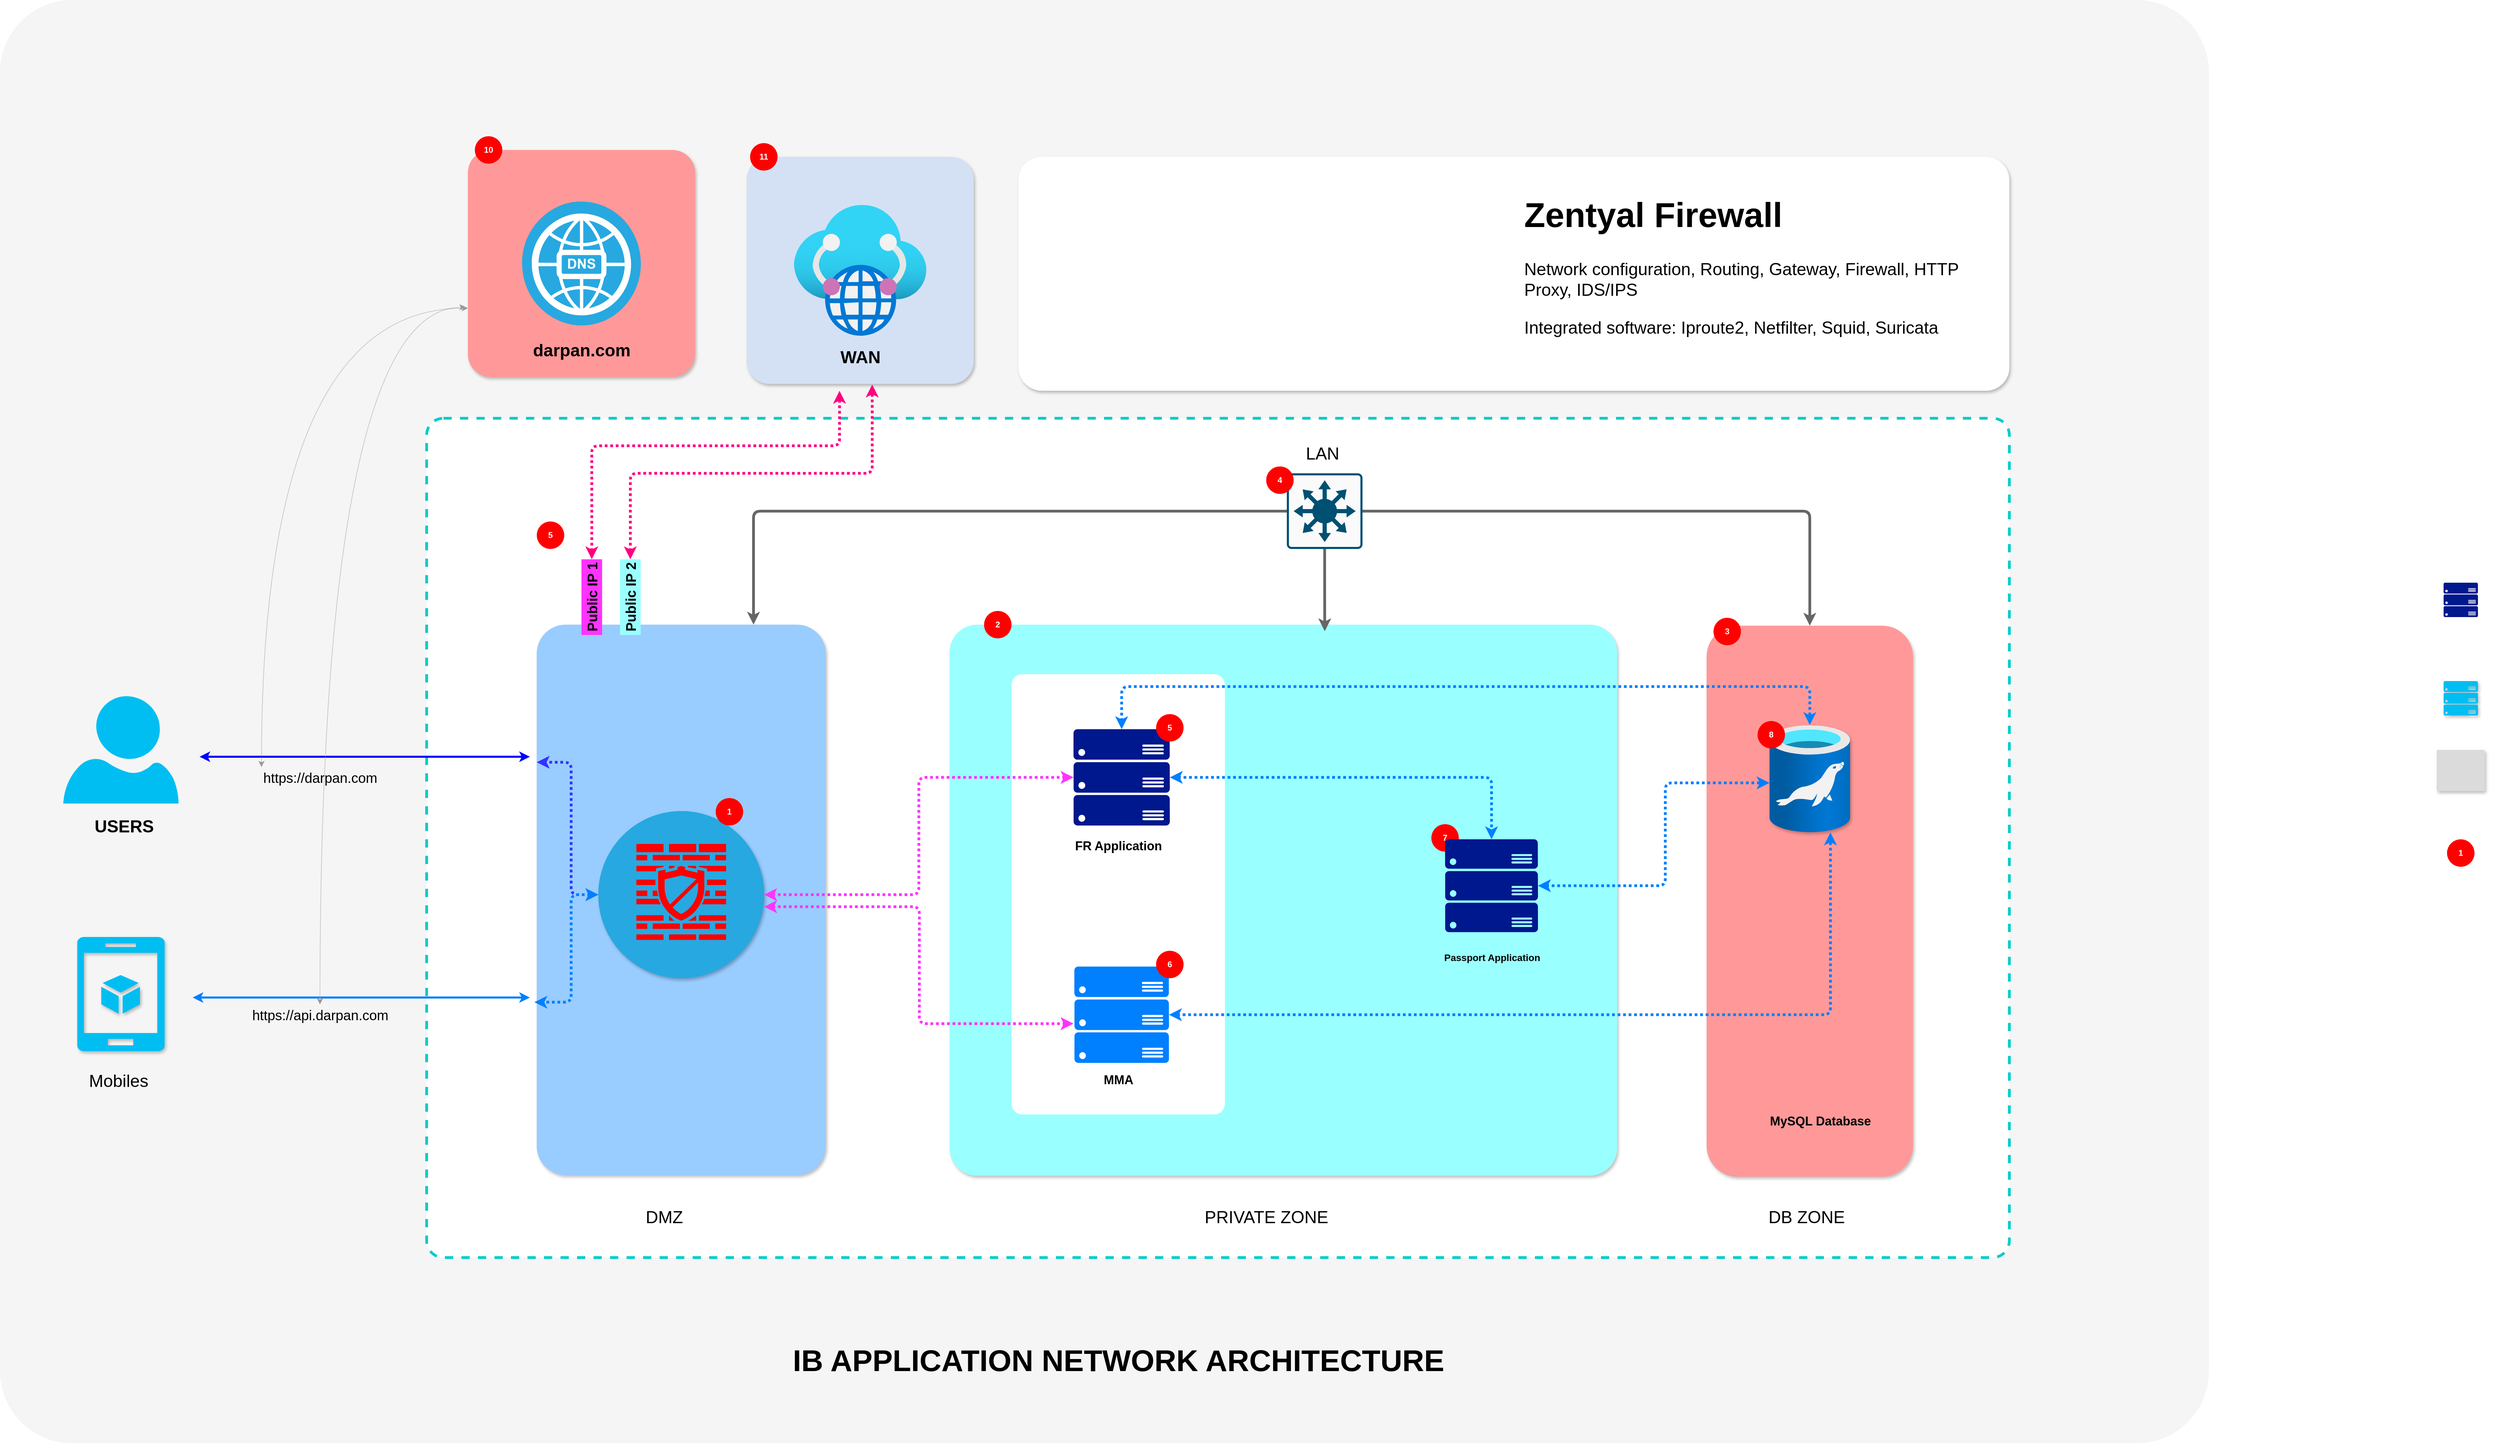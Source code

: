 <mxfile version="13.7.7" type="github">
  <diagram id="lXPboITa1y0xZl0imtIT" name="Page-1">
    <mxGraphModel dx="5540" dy="3856" grid="1" gridSize="10" guides="1" tooltips="1" connect="1" arrows="1" fold="1" page="1" pageScale="1" pageWidth="827" pageHeight="1169" math="0" shadow="0">
      <root>
        <mxCell id="0" />
        <mxCell id="1" parent="0" />
        <mxCell id="PC23kkCjxWs9p2A2zOyh-15" value="" style="shape=image;html=1;verticalAlign=top;verticalLabelPosition=bottom;labelBackgroundColor=#ffffff;imageAspect=0;aspect=fixed;image=https://cdn4.iconfinder.com/data/icons/logos-3/504/php-128.png;strokeColor=#A8A8A8;" vertex="1" parent="1">
          <mxGeometry x="3846" y="222" width="100" height="100" as="geometry" />
        </mxCell>
        <mxCell id="PC23kkCjxWs9p2A2zOyh-18" value="" style="shape=image;html=1;verticalAlign=top;verticalLabelPosition=bottom;labelBackgroundColor=#ffffff;imageAspect=0;aspect=fixed;image=https://cdn4.iconfinder.com/data/icons/logos-3/504/Java-128.png;strokeColor=#A8A8A8;" vertex="1" parent="1">
          <mxGeometry x="3846" y="-128" width="100" height="100" as="geometry" />
        </mxCell>
        <mxCell id="PC23kkCjxWs9p2A2zOyh-19" value="" style="shape=image;html=1;verticalAlign=top;verticalLabelPosition=bottom;labelBackgroundColor=#ffffff;imageAspect=0;aspect=fixed;image=https://cdn4.iconfinder.com/data/icons/logos-3/426/mysql-128.png;strokeColor=#A8A8A8;" vertex="1" parent="1">
          <mxGeometry x="3851" y="32" width="90" height="90" as="geometry" />
        </mxCell>
        <mxCell id="PC23kkCjxWs9p2A2zOyh-22" value="" style="shape=image;html=1;verticalAlign=top;verticalLabelPosition=bottom;labelBackgroundColor=#ffffff;imageAspect=0;aspect=fixed;image=https://cdn4.iconfinder.com/data/icons/logos-3/504/php-128.png;strokeColor=#A8A8A8;" vertex="1" parent="1">
          <mxGeometry x="3841" y="-258" width="100" height="100" as="geometry" />
        </mxCell>
        <mxCell id="PC23kkCjxWs9p2A2zOyh-39" value="" style="verticalLabelPosition=bottom;html=1;verticalAlign=top;align=center;strokeColor=none;fillColor=#00BEF2;shape=mxgraph.azure.server_rack;shadow=1;dashed=1;" vertex="1" parent="1">
          <mxGeometry x="3871" y="582" width="50" height="50" as="geometry" />
        </mxCell>
        <mxCell id="PC23kkCjxWs9p2A2zOyh-40" value="" style="aspect=fixed;pointerEvents=1;shadow=0;dashed=0;html=1;strokeColor=none;labelPosition=center;verticalLabelPosition=bottom;verticalAlign=top;align=center;fillColor=#00188D;shape=mxgraph.azure.server_rack" vertex="1" parent="1">
          <mxGeometry x="3871" y="439" width="50" height="50" as="geometry" />
        </mxCell>
        <mxCell id="PC23kkCjxWs9p2A2zOyh-43" value="" style="rounded=1;arcSize=3;strokeColor=none;fillColor=#DBDBDB;gradientColor=none;shadow=1;dashed=1;fixDash=0;glass=0;sketch=0;" vertex="1" parent="1">
          <mxGeometry x="3861" y="682" width="70" height="60" as="geometry" />
        </mxCell>
        <mxCell id="PC23kkCjxWs9p2A2zOyh-51" value="1" style="ellipse;whiteSpace=wrap;html=1;aspect=fixed;shadow=0;glass=0;sketch=0;strokeWidth=4;fillColor=#FF0000;strokeColor=none;fontColor=#FFFFFF;fontStyle=1" vertex="1" parent="1">
          <mxGeometry x="3876" y="812" width="40" height="40" as="geometry" />
        </mxCell>
        <mxCell id="PC23kkCjxWs9p2A2zOyh-59" value="" style="shape=image;verticalLabelPosition=bottom;labelBackgroundColor=#ffffff;verticalAlign=top;aspect=fixed;imageAspect=0;image=https://icons-for-free.com/iconfiles/png/512/development+js+laravel+logo+script+icon-1320184809621043055.png;" vertex="1" parent="1">
          <mxGeometry x="3840" y="930" width="112" height="112" as="geometry" />
        </mxCell>
        <mxCell id="PC23kkCjxWs9p2A2zOyh-121" value="" style="rounded=1;whiteSpace=wrap;html=1;arcSize=5;fontColor=#333333;dashed=1;strokeWidth=4;fillColor=#f5f5f5;strokeColor=none;" vertex="1" parent="1">
          <mxGeometry x="320" y="-408" width="3210" height="2098" as="geometry" />
        </mxCell>
        <mxCell id="PC23kkCjxWs9p2A2zOyh-5" value="" style="rounded=1;whiteSpace=wrap;html=1;arcSize=2;fontColor=#333333;dashed=1;strokeWidth=4;strokeColor=#00CCCC;" vertex="1" parent="1">
          <mxGeometry x="940" y="200" width="2300" height="1220" as="geometry" />
        </mxCell>
        <mxCell id="PC23kkCjxWs9p2A2zOyh-8" value="" style="rounded=1;whiteSpace=wrap;html=1;arcSize=5;shadow=1;strokeColor=none;fillColor=#9AFFFF;" vertex="1" parent="1">
          <mxGeometry x="1700" y="500" width="970" height="801" as="geometry" />
        </mxCell>
        <mxCell id="PC23kkCjxWs9p2A2zOyh-64" value="" style="rounded=1;whiteSpace=wrap;html=1;arcSize=5;shadow=0;strokeColor=none;fillColor=#FFFFFF;" vertex="1" parent="1">
          <mxGeometry x="1790" y="572" width="310" height="640" as="geometry" />
        </mxCell>
        <mxCell id="PC23kkCjxWs9p2A2zOyh-6" value="" style="rounded=1;whiteSpace=wrap;html=1;arcSize=10;shadow=1;strokeColor=none;fillColor=#99CCFF;" vertex="1" parent="1">
          <mxGeometry x="1100" y="500" width="420" height="800" as="geometry" />
        </mxCell>
        <mxCell id="PC23kkCjxWs9p2A2zOyh-2" value="" style="verticalLabelPosition=bottom;html=1;verticalAlign=top;align=center;strokeColor=none;fillColor=#00BEF2;shape=mxgraph.azure.user;" vertex="1" parent="1">
          <mxGeometry x="412" y="604" width="167.5" height="156" as="geometry" />
        </mxCell>
        <mxCell id="PC23kkCjxWs9p2A2zOyh-27" value="Passport Application" style="text;html=1;align=center;verticalAlign=middle;resizable=0;points=[];autosize=1;fontSize=14;fontStyle=1" vertex="1" parent="1">
          <mxGeometry x="2412.5" y="974" width="150" height="20" as="geometry" />
        </mxCell>
        <mxCell id="PC23kkCjxWs9p2A2zOyh-29" value="FR Application" style="text;html=1;align=center;verticalAlign=middle;resizable=0;points=[];autosize=1;fontSize=18;fontStyle=1" vertex="1" parent="1">
          <mxGeometry x="1875" y="807" width="140" height="30" as="geometry" />
        </mxCell>
        <mxCell id="PC23kkCjxWs9p2A2zOyh-30" value="MMA" style="text;html=1;align=center;verticalAlign=middle;resizable=0;points=[];autosize=1;fontSize=18;fontStyle=1" vertex="1" parent="1">
          <mxGeometry x="1915" y="1147" width="60" height="30" as="geometry" />
        </mxCell>
        <mxCell id="PC23kkCjxWs9p2A2zOyh-38" value="" style="verticalLabelPosition=bottom;html=1;verticalAlign=top;align=center;strokeColor=none;fillColor=#00BEF2;shape=mxgraph.azure.mobile_services;pointerEvents=1;shadow=1;dashed=1;" vertex="1" parent="1">
          <mxGeometry x="432" y="954" width="127.5" height="166" as="geometry" />
        </mxCell>
        <mxCell id="PC23kkCjxWs9p2A2zOyh-94" style="edgeStyle=orthogonalEdgeStyle;rounded=1;orthogonalLoop=1;jettySize=auto;html=1;entryX=0;entryY=0.25;entryDx=0;entryDy=0;dashed=1;dashPattern=1 1;startArrow=classic;startFill=1;strokeWidth=4;fontSize=25;fontColor=#FF33FF;strokeColor=#3333FF;" edge="1" parent="1" source="PC23kkCjxWs9p2A2zOyh-42" target="PC23kkCjxWs9p2A2zOyh-6">
          <mxGeometry relative="1" as="geometry">
            <Array as="points">
              <mxPoint x="1150" y="893" />
              <mxPoint x="1150" y="700" />
            </Array>
          </mxGeometry>
        </mxCell>
        <mxCell id="PC23kkCjxWs9p2A2zOyh-95" style="edgeStyle=orthogonalEdgeStyle;rounded=1;orthogonalLoop=1;jettySize=auto;html=1;entryX=-0.008;entryY=0.686;entryDx=0;entryDy=0;entryPerimeter=0;dashed=1;dashPattern=1 1;startArrow=classic;startFill=1;strokeColor=#007FFF;strokeWidth=4;fontSize=25;fontColor=#FF33FF;" edge="1" parent="1" source="PC23kkCjxWs9p2A2zOyh-42" target="PC23kkCjxWs9p2A2zOyh-6">
          <mxGeometry relative="1" as="geometry">
            <Array as="points">
              <mxPoint x="1150" y="893" />
              <mxPoint x="1150" y="1049" />
            </Array>
          </mxGeometry>
        </mxCell>
        <mxCell id="PC23kkCjxWs9p2A2zOyh-42" value="" style="fillColor=#28A8E0;verticalLabelPosition=bottom;html=1;verticalAlign=top;align=center;points=[[0.145,0.145,0],[0.5,0,0],[0.855,0.145,0],[1,0.5,0],[0.855,0.855,0],[0.5,1,0],[0.145,0.855,0],[0,0.5,0]];pointerEvents=1;shape=mxgraph.cisco_safe.compositeIcon;bgIcon=ellipse;resIcon=mxgraph.cisco_safe.capability.server_based_security;shadow=1;dashed=1;strokeColor=#FF0000;" vertex="1" parent="1">
          <mxGeometry x="1189.5" y="771" width="241" height="243" as="geometry" />
        </mxCell>
        <mxCell id="PC23kkCjxWs9p2A2zOyh-44" value="" style="rounded=1;whiteSpace=wrap;html=1;arcSize=15;shadow=1;strokeColor=none;fillColor=#FF9999;" vertex="1" parent="1">
          <mxGeometry x="2800" y="501.5" width="300" height="801" as="geometry" />
        </mxCell>
        <mxCell id="PC23kkCjxWs9p2A2zOyh-41" value="" style="aspect=fixed;html=1;points=[];align=center;image;fontSize=12;image=img/lib/azure2/databases/Azure_Database_MariaDB_Server.svg;shadow=1;dashed=1;strokeColor=#00CCCC;strokeWidth=4;fillColor=#FF9999;" vertex="1" parent="1">
          <mxGeometry x="2891.5" y="646" width="117" height="156" as="geometry" />
        </mxCell>
        <mxCell id="PC23kkCjxWs9p2A2zOyh-93" style="edgeStyle=orthogonalEdgeStyle;rounded=1;orthogonalLoop=1;jettySize=auto;html=1;dashed=1;dashPattern=1 1;startArrow=classic;startFill=1;strokeColor=#007FFF;strokeWidth=4;fontSize=25;fontColor=#FF33FF;" edge="1" parent="1" source="PC23kkCjxWs9p2A2zOyh-47" target="PC23kkCjxWs9p2A2zOyh-41">
          <mxGeometry relative="1" as="geometry">
            <Array as="points">
              <mxPoint x="1950" y="590" />
              <mxPoint x="2950" y="590" />
            </Array>
          </mxGeometry>
        </mxCell>
        <mxCell id="PC23kkCjxWs9p2A2zOyh-47" value="" style="aspect=fixed;pointerEvents=1;shadow=0;dashed=0;html=1;strokeColor=none;labelPosition=center;verticalLabelPosition=bottom;verticalAlign=top;align=center;fillColor=#00188D;shape=mxgraph.azure.server_rack" vertex="1" parent="1">
          <mxGeometry x="1880" y="652" width="140" height="140" as="geometry" />
        </mxCell>
        <mxCell id="PC23kkCjxWs9p2A2zOyh-88" style="edgeStyle=orthogonalEdgeStyle;rounded=1;orthogonalLoop=1;jettySize=auto;html=1;entryX=0;entryY=0.5;entryDx=0;entryDy=0;entryPerimeter=0;strokeWidth=4;fontSize=25;fontColor=#000000;strokeColor=#FF33FF;dashed=1;dashPattern=1 1;startArrow=classic;startFill=1;" edge="1" parent="1" source="PC23kkCjxWs9p2A2zOyh-42" target="PC23kkCjxWs9p2A2zOyh-47">
          <mxGeometry relative="1" as="geometry" />
        </mxCell>
        <mxCell id="PC23kkCjxWs9p2A2zOyh-91" style="edgeStyle=orthogonalEdgeStyle;rounded=1;orthogonalLoop=1;jettySize=auto;html=1;dashed=1;dashPattern=1 1;startArrow=classic;startFill=1;strokeColor=#007FFF;strokeWidth=4;fontSize=25;fontColor=#FF33FF;" edge="1" parent="1" source="PC23kkCjxWs9p2A2zOyh-50" target="PC23kkCjxWs9p2A2zOyh-41">
          <mxGeometry relative="1" as="geometry">
            <Array as="points">
              <mxPoint x="2980" y="1067" />
            </Array>
          </mxGeometry>
        </mxCell>
        <mxCell id="PC23kkCjxWs9p2A2zOyh-50" value="" style="verticalLabelPosition=bottom;html=1;verticalAlign=top;align=center;strokeColor=none;shape=mxgraph.azure.server_rack;shadow=0;dashed=1;fillColor=#007FFF;" vertex="1" parent="1">
          <mxGeometry x="1881.25" y="997" width="137.5" height="140" as="geometry" />
        </mxCell>
        <mxCell id="PC23kkCjxWs9p2A2zOyh-89" style="edgeStyle=orthogonalEdgeStyle;rounded=1;orthogonalLoop=1;jettySize=auto;html=1;strokeWidth=4;fontSize=25;fontColor=#FF33FF;strokeColor=#FF33FF;dashed=1;dashPattern=1 1;startArrow=classic;startFill=1;" edge="1" parent="1" source="PC23kkCjxWs9p2A2zOyh-42">
          <mxGeometry relative="1" as="geometry">
            <mxPoint x="1880" y="1080" as="targetPoint" />
            <Array as="points">
              <mxPoint x="1656" y="910" />
              <mxPoint x="1656" y="1080" />
            </Array>
          </mxGeometry>
        </mxCell>
        <mxCell id="PC23kkCjxWs9p2A2zOyh-67" style="edgeStyle=orthogonalEdgeStyle;rounded=1;orthogonalLoop=1;jettySize=auto;html=1;entryX=0.75;entryY=0;entryDx=0;entryDy=0;strokeWidth=4;fontSize=18;fontColor=#000000;strokeColor=#666666;" edge="1" parent="1" source="PC23kkCjxWs9p2A2zOyh-55" target="PC23kkCjxWs9p2A2zOyh-6">
          <mxGeometry relative="1" as="geometry" />
        </mxCell>
        <mxCell id="PC23kkCjxWs9p2A2zOyh-68" style="edgeStyle=orthogonalEdgeStyle;rounded=1;orthogonalLoop=1;jettySize=auto;html=1;entryX=0.5;entryY=0;entryDx=0;entryDy=0;strokeWidth=4;fontSize=18;fontColor=#000000;strokeColor=#666666;" edge="1" parent="1" source="PC23kkCjxWs9p2A2zOyh-55" target="PC23kkCjxWs9p2A2zOyh-44">
          <mxGeometry relative="1" as="geometry" />
        </mxCell>
        <mxCell id="PC23kkCjxWs9p2A2zOyh-69" style="edgeStyle=orthogonalEdgeStyle;rounded=1;orthogonalLoop=1;jettySize=auto;html=1;entryX=0.562;entryY=0.012;entryDx=0;entryDy=0;entryPerimeter=0;strokeWidth=4;fontSize=18;fontColor=#000000;strokeColor=#666666;" edge="1" parent="1" source="PC23kkCjxWs9p2A2zOyh-55" target="PC23kkCjxWs9p2A2zOyh-8">
          <mxGeometry relative="1" as="geometry" />
        </mxCell>
        <mxCell id="PC23kkCjxWs9p2A2zOyh-55" value="" style="points=[[0.015,0.015,0],[0.985,0.015,0],[0.985,0.985,0],[0.015,0.985,0],[0.25,0,0],[0.5,0,0],[0.75,0,0],[1,0.25,0],[1,0.5,0],[1,0.75,0],[0.75,1,0],[0.5,1,0],[0.25,1,0],[0,0.75,0],[0,0.5,0],[0,0.25,0]];verticalLabelPosition=bottom;html=1;verticalAlign=top;aspect=fixed;align=center;pointerEvents=1;shape=mxgraph.cisco19.rect;prIcon=l3_switch;fillColor=#FAFAFA;strokeColor=#005073;shadow=0;glass=0;sketch=0;fontColor=#FFFFFF;" vertex="1" parent="1">
          <mxGeometry x="2190" y="280" width="110" height="110" as="geometry" />
        </mxCell>
        <mxCell id="PC23kkCjxWs9p2A2zOyh-60" value="" style="shape=image;verticalLabelPosition=bottom;labelBackgroundColor=#ffffff;verticalAlign=top;aspect=fixed;imageAspect=0;image=https://icons-for-free.com/iconfiles/png/512/development+js+laravel+logo+script+icon-1320184809621043055.png;" vertex="1" parent="1">
          <mxGeometry x="1932" y="662" width="36" height="36" as="geometry" />
        </mxCell>
        <mxCell id="PC23kkCjxWs9p2A2zOyh-63" value="" style="shape=image;html=1;verticalAlign=top;verticalLabelPosition=bottom;labelBackgroundColor=#ffffff;imageAspect=0;aspect=fixed;image=https://cdn4.iconfinder.com/data/icons/logos-3/504/Java-128.png;strokeColor=#A8A8A8;" vertex="1" parent="1">
          <mxGeometry x="1932" y="1006" width="36" height="36" as="geometry" />
        </mxCell>
        <mxCell id="PC23kkCjxWs9p2A2zOyh-28" value="MySQL Database" style="text;html=1;align=center;verticalAlign=middle;resizable=0;points=[];autosize=1;fontSize=18;fontStyle=1" vertex="1" parent="1">
          <mxGeometry x="2885" y="1207" width="160" height="30" as="geometry" />
        </mxCell>
        <mxCell id="PC23kkCjxWs9p2A2zOyh-105" style="edgeStyle=orthogonalEdgeStyle;rounded=1;orthogonalLoop=1;jettySize=auto;html=1;dashed=1;dashPattern=1 1;startArrow=classic;startFill=1;strokeWidth=4;fontSize=25;fontColor=#000000;strokeColor=#FF0080;" edge="1" parent="1" source="PC23kkCjxWs9p2A2zOyh-70">
          <mxGeometry relative="1" as="geometry">
            <mxPoint x="1540" y="160" as="targetPoint" />
            <Array as="points">
              <mxPoint x="1180" y="240" />
              <mxPoint x="1540" y="240" />
            </Array>
          </mxGeometry>
        </mxCell>
        <mxCell id="PC23kkCjxWs9p2A2zOyh-70" value="Public IP 1" style="text;html=1;align=center;verticalAlign=middle;resizable=0;points=[];autosize=1;fontSize=20;fontStyle=1;rotation=-90;fillColor=#FF33FF;" vertex="1" parent="1">
          <mxGeometry x="1125" y="445" width="110" height="30" as="geometry" />
        </mxCell>
        <mxCell id="PC23kkCjxWs9p2A2zOyh-71" value="Public IP 2" style="text;html=1;align=center;verticalAlign=middle;resizable=0;points=[];autosize=1;fontSize=20;fontStyle=1;rotation=-90;fillColor=#9AFFFF;" vertex="1" parent="1">
          <mxGeometry x="1181" y="445" width="110" height="30" as="geometry" />
        </mxCell>
        <mxCell id="PC23kkCjxWs9p2A2zOyh-72" value="" style="endArrow=classic;startArrow=classic;html=1;fontColor=#FFFFFF;strokeWidth=3;strokeColor=#0000FF;" edge="1" parent="1">
          <mxGeometry width="50" height="50" relative="1" as="geometry">
            <mxPoint x="610" y="692.0" as="sourcePoint" />
            <mxPoint x="1090" y="692" as="targetPoint" />
          </mxGeometry>
        </mxCell>
        <mxCell id="PC23kkCjxWs9p2A2zOyh-73" value="" style="endArrow=classic;startArrow=classic;html=1;fontColor=#FFFFFF;strokeWidth=3;strokeColor=#007FFF;" edge="1" parent="1">
          <mxGeometry width="50" height="50" relative="1" as="geometry">
            <mxPoint x="600" y="1042.0" as="sourcePoint" />
            <mxPoint x="1090" y="1042" as="targetPoint" />
          </mxGeometry>
        </mxCell>
        <mxCell id="PC23kkCjxWs9p2A2zOyh-81" value="https://darpan.com" style="text;html=1;align=center;verticalAlign=middle;resizable=0;points=[];autosize=1;fontSize=20;fontColor=#000000;" vertex="1" parent="1">
          <mxGeometry x="680" y="707" width="210" height="30" as="geometry" />
        </mxCell>
        <mxCell id="PC23kkCjxWs9p2A2zOyh-82" value="https://api.darpan.com" style="text;html=1;align=center;verticalAlign=middle;resizable=0;points=[];autosize=1;fontSize=20;fontColor=#000000;" vertex="1" parent="1">
          <mxGeometry x="660" y="1052" width="250" height="30" as="geometry" />
        </mxCell>
        <mxCell id="PC23kkCjxWs9p2A2zOyh-85" value="" style="group" vertex="1" connectable="0" parent="1">
          <mxGeometry x="1000" y="-190.0" width="330" height="330" as="geometry" />
        </mxCell>
        <mxCell id="PC23kkCjxWs9p2A2zOyh-56" value="" style="rounded=1;whiteSpace=wrap;html=1;arcSize=10;shadow=1;strokeColor=none;fillColor=#FF9999;" vertex="1" parent="PC23kkCjxWs9p2A2zOyh-85">
          <mxGeometry width="330" height="330" as="geometry" />
        </mxCell>
        <mxCell id="PC23kkCjxWs9p2A2zOyh-4" value="" style="fillColor=#28A8E0;verticalLabelPosition=bottom;html=1;strokeColor=#ffffff;verticalAlign=top;align=center;points=[[0.145,0.145,0],[0.5,0,0],[0.855,0.145,0],[1,0.5,0],[0.855,0.855,0],[0.5,1,0],[0.145,0.855,0],[0,0.5,0]];pointerEvents=1;shape=mxgraph.cisco_safe.compositeIcon;bgIcon=ellipse;resIcon=mxgraph.cisco_safe.capability.dns;" vertex="1" parent="PC23kkCjxWs9p2A2zOyh-85">
          <mxGeometry x="78.75" y="75.0" width="172.5" height="180" as="geometry" />
        </mxCell>
        <mxCell id="PC23kkCjxWs9p2A2zOyh-66" value="darpan.com" style="text;html=1;align=center;verticalAlign=middle;resizable=0;points=[];autosize=1;fontSize=25;fontStyle=1;" vertex="1" parent="PC23kkCjxWs9p2A2zOyh-85">
          <mxGeometry x="80" y="270" width="170" height="40" as="geometry" />
        </mxCell>
        <mxCell id="PC23kkCjxWs9p2A2zOyh-96" value="LAN&amp;nbsp;" style="text;html=1;align=center;verticalAlign=middle;resizable=0;points=[];autosize=1;fontSize=25;" vertex="1" parent="1">
          <mxGeometry x="2210" y="230" width="70" height="40" as="geometry" />
        </mxCell>
        <mxCell id="PC23kkCjxWs9p2A2zOyh-98" value="" style="shape=image;html=1;verticalAlign=top;verticalLabelPosition=bottom;labelBackgroundColor=#ffffff;imageAspect=0;aspect=fixed;image=https://cdn2.iconfinder.com/data/icons/designer-skills/128/linux-server-system-platform-os-computer-penguin-128.png;shadow=0;glass=0;sketch=0;strokeColor=#FF0000;strokeWidth=4;fillColor=#FFFFFF;fontSize=25;fontColor=#000000;" vertex="1" parent="1">
          <mxGeometry x="1430" y="535" width="58" height="58" as="geometry" />
        </mxCell>
        <mxCell id="PC23kkCjxWs9p2A2zOyh-104" value="" style="group" vertex="1" connectable="0" parent="1">
          <mxGeometry x="1405" y="-180.0" width="330" height="330" as="geometry" />
        </mxCell>
        <mxCell id="PC23kkCjxWs9p2A2zOyh-100" value="" style="group" vertex="1" connectable="0" parent="PC23kkCjxWs9p2A2zOyh-104">
          <mxGeometry width="330" height="330" as="geometry" />
        </mxCell>
        <mxCell id="PC23kkCjxWs9p2A2zOyh-101" value="" style="rounded=1;whiteSpace=wrap;html=1;arcSize=10;shadow=1;strokeColor=none;fillColor=#D4E1F5;" vertex="1" parent="PC23kkCjxWs9p2A2zOyh-100">
          <mxGeometry width="330" height="330" as="geometry" />
        </mxCell>
        <mxCell id="PC23kkCjxWs9p2A2zOyh-103" value="WAN" style="text;html=1;align=center;verticalAlign=middle;resizable=0;points=[];autosize=1;fontSize=25;fontStyle=1;" vertex="1" parent="PC23kkCjxWs9p2A2zOyh-100">
          <mxGeometry x="125" y="270" width="80" height="40" as="geometry" />
        </mxCell>
        <mxCell id="PC23kkCjxWs9p2A2zOyh-99" value="" style="aspect=fixed;html=1;points=[];align=center;image;fontSize=12;image=img/lib/azure2/networking/Virtual_WANs.svg;shadow=0;glass=0;labelBackgroundColor=#ffffff;sketch=0;strokeColor=#FF0000;strokeWidth=4;fillColor=#FFFFFF;" vertex="1" parent="PC23kkCjxWs9p2A2zOyh-100">
          <mxGeometry x="68.51" y="70" width="192.97" height="190" as="geometry" />
        </mxCell>
        <mxCell id="PC23kkCjxWs9p2A2zOyh-107" value="" style="rounded=1;whiteSpace=wrap;html=1;arcSize=10;shadow=1;strokeColor=none;fillColor=#FFFFFF;" vertex="1" parent="1">
          <mxGeometry x="1800" y="-180" width="1440" height="340" as="geometry" />
        </mxCell>
        <mxCell id="PC23kkCjxWs9p2A2zOyh-108" value="1" style="ellipse;whiteSpace=wrap;html=1;aspect=fixed;shadow=0;glass=0;sketch=0;strokeWidth=4;fillColor=#FF0000;strokeColor=none;fontColor=#FFFFFF;fontStyle=1" vertex="1" parent="1">
          <mxGeometry x="1360" y="752" width="40" height="40" as="geometry" />
        </mxCell>
        <mxCell id="PC23kkCjxWs9p2A2zOyh-109" value="2" style="ellipse;whiteSpace=wrap;html=1;aspect=fixed;shadow=0;glass=0;sketch=0;strokeWidth=4;fillColor=#FF0000;strokeColor=none;fontColor=#FFFFFF;fontStyle=1" vertex="1" parent="1">
          <mxGeometry x="1750" y="480" width="40" height="40" as="geometry" />
        </mxCell>
        <mxCell id="PC23kkCjxWs9p2A2zOyh-110" value="3" style="ellipse;whiteSpace=wrap;html=1;aspect=fixed;shadow=0;glass=0;sketch=0;strokeWidth=4;fillColor=#FF0000;strokeColor=none;fontColor=#FFFFFF;fontStyle=1" vertex="1" parent="1">
          <mxGeometry x="2810" y="490" width="40" height="40" as="geometry" />
        </mxCell>
        <mxCell id="PC23kkCjxWs9p2A2zOyh-111" value="4" style="ellipse;whiteSpace=wrap;html=1;aspect=fixed;shadow=0;glass=0;sketch=0;strokeWidth=4;fillColor=#FF0000;strokeColor=none;fontColor=#FFFFFF;fontStyle=1" vertex="1" parent="1">
          <mxGeometry x="2160" y="270" width="40" height="40" as="geometry" />
        </mxCell>
        <mxCell id="PC23kkCjxWs9p2A2zOyh-112" value="5" style="ellipse;whiteSpace=wrap;html=1;aspect=fixed;shadow=0;glass=0;sketch=0;strokeWidth=4;fillColor=#FF0000;strokeColor=none;fontColor=#FFFFFF;fontStyle=1" vertex="1" parent="1">
          <mxGeometry x="1100" y="350" width="40" height="40" as="geometry" />
        </mxCell>
        <mxCell id="PC23kkCjxWs9p2A2zOyh-113" value="5" style="ellipse;whiteSpace=wrap;html=1;aspect=fixed;shadow=0;glass=0;sketch=0;strokeWidth=4;fillColor=#FF0000;strokeColor=none;fontColor=#FFFFFF;fontStyle=1" vertex="1" parent="1">
          <mxGeometry x="2000" y="630" width="40" height="40" as="geometry" />
        </mxCell>
        <mxCell id="PC23kkCjxWs9p2A2zOyh-114" value="6" style="ellipse;whiteSpace=wrap;html=1;aspect=fixed;shadow=0;glass=0;sketch=0;strokeWidth=4;fillColor=#FF0000;strokeColor=none;fontColor=#FFFFFF;fontStyle=1" vertex="1" parent="1">
          <mxGeometry x="2000" y="974" width="40" height="40" as="geometry" />
        </mxCell>
        <mxCell id="PC23kkCjxWs9p2A2zOyh-115" value="7" style="ellipse;whiteSpace=wrap;html=1;aspect=fixed;shadow=0;glass=0;sketch=0;strokeWidth=4;fillColor=#FF0000;strokeColor=none;fontColor=#FFFFFF;fontStyle=1" vertex="1" parent="1">
          <mxGeometry x="2400" y="790" width="40" height="40" as="geometry" />
        </mxCell>
        <mxCell id="PC23kkCjxWs9p2A2zOyh-116" value="8" style="ellipse;whiteSpace=wrap;html=1;aspect=fixed;shadow=0;glass=0;sketch=0;strokeWidth=4;fillColor=#FF0000;strokeColor=none;fontColor=#FFFFFF;fontStyle=1" vertex="1" parent="1">
          <mxGeometry x="2874" y="640" width="40" height="40" as="geometry" />
        </mxCell>
        <mxCell id="PC23kkCjxWs9p2A2zOyh-118" value="11" style="ellipse;whiteSpace=wrap;html=1;aspect=fixed;shadow=0;glass=0;sketch=0;strokeWidth=4;fillColor=#FF0000;strokeColor=none;fontColor=#FFFFFF;fontStyle=1" vertex="1" parent="1">
          <mxGeometry x="1410" y="-200" width="40" height="40" as="geometry" />
        </mxCell>
        <mxCell id="PC23kkCjxWs9p2A2zOyh-117" value="10" style="ellipse;whiteSpace=wrap;html=1;aspect=fixed;shadow=0;glass=0;sketch=0;strokeWidth=4;fillColor=#FF0000;strokeColor=none;fontColor=#FFFFFF;fontStyle=1" vertex="1" parent="1">
          <mxGeometry x="1010" y="-210" width="40" height="40" as="geometry" />
        </mxCell>
        <mxCell id="PC23kkCjxWs9p2A2zOyh-119" style="edgeStyle=orthogonalEdgeStyle;orthogonalLoop=1;jettySize=auto;html=1;dashed=1;dashPattern=1 1;startArrow=classic;startFill=1;strokeWidth=1;fontSize=25;fontColor=#000000;curved=1;strokeColor=#999999;" edge="1" parent="1" source="PC23kkCjxWs9p2A2zOyh-56" target="PC23kkCjxWs9p2A2zOyh-81">
          <mxGeometry relative="1" as="geometry">
            <Array as="points">
              <mxPoint x="700" y="40" />
            </Array>
          </mxGeometry>
        </mxCell>
        <mxCell id="PC23kkCjxWs9p2A2zOyh-106" style="edgeStyle=orthogonalEdgeStyle;rounded=1;orthogonalLoop=1;jettySize=auto;html=1;entryX=0.553;entryY=1.003;entryDx=0;entryDy=0;entryPerimeter=0;dashed=1;dashPattern=1 1;startArrow=classic;startFill=1;strokeWidth=4;fontSize=25;fontColor=#000000;strokeColor=#FF0080;" edge="1" parent="1" source="PC23kkCjxWs9p2A2zOyh-71" target="PC23kkCjxWs9p2A2zOyh-101">
          <mxGeometry relative="1" as="geometry">
            <Array as="points">
              <mxPoint x="1236" y="280" />
              <mxPoint x="1588" y="280" />
            </Array>
          </mxGeometry>
        </mxCell>
        <mxCell id="PC23kkCjxWs9p2A2zOyh-120" style="edgeStyle=orthogonalEdgeStyle;curved=1;orthogonalLoop=1;jettySize=auto;html=1;dashed=1;dashPattern=1 1;startArrow=classic;startFill=1;strokeWidth=1;fontSize=25;fontColor=#000000;strokeColor=#999999;exitX=-0.01;exitY=0.693;exitDx=0;exitDy=0;exitPerimeter=0;" edge="1" parent="1" source="PC23kkCjxWs9p2A2zOyh-56" target="PC23kkCjxWs9p2A2zOyh-82">
          <mxGeometry relative="1" as="geometry" />
        </mxCell>
        <mxCell id="PC23kkCjxWs9p2A2zOyh-122" value="&lt;h1&gt;Zentyal Firewall&amp;nbsp;&lt;/h1&gt;&lt;p&gt;Network configuration, Routing, Gateway, Firewall, HTTP Proxy, IDS/IPS&lt;/p&gt;&lt;p&gt;Integrated software: Iproute2, Netfilter, Squid, Suricata&lt;/p&gt;" style="text;html=1;strokeColor=none;fillColor=none;spacing=5;spacingTop=-20;whiteSpace=wrap;overflow=hidden;rounded=0;shadow=0;glass=0;labelBackgroundColor=#ffffff;sketch=0;fontSize=25;fontColor=#000000;" vertex="1" parent="1">
          <mxGeometry x="2530" y="-149" width="680" height="278" as="geometry" />
        </mxCell>
        <mxCell id="PC23kkCjxWs9p2A2zOyh-124" value="" style="shape=image;verticalLabelPosition=bottom;labelBackgroundColor=#ffffff;verticalAlign=top;aspect=fixed;imageAspect=0;image=https://zentyal.com/wp-content/themes/storefront-zentyal-child/assets/images/zentyal-logo.png;" vertex="1" parent="1">
          <mxGeometry x="1900" y="-60" width="453" height="128" as="geometry" />
        </mxCell>
        <mxCell id="PC23kkCjxWs9p2A2zOyh-125" value="" style="shape=image;verticalLabelPosition=bottom;labelBackgroundColor=#ffffff;verticalAlign=top;aspect=fixed;imageAspect=0;image=https://zentyal.com/wp-content/themes/storefront-zentyal-child/assets/images/zentyal-logo.png;" vertex="1" parent="1">
          <mxGeometry x="1150" y="1160" width="325.59" height="92" as="geometry" />
        </mxCell>
        <mxCell id="PC23kkCjxWs9p2A2zOyh-126" value="USERS" style="text;html=1;align=center;verticalAlign=middle;resizable=0;points=[];autosize=1;fontSize=25;fontStyle=1" vertex="1" parent="1">
          <mxGeometry x="455" y="772" width="90" height="40" as="geometry" />
        </mxCell>
        <mxCell id="PC23kkCjxWs9p2A2zOyh-127" value="Mobiles" style="text;html=1;align=center;verticalAlign=middle;resizable=0;points=[];autosize=1;fontSize=25;fontColor=#000000;" vertex="1" parent="1">
          <mxGeometry x="437" y="1142" width="110" height="40" as="geometry" />
        </mxCell>
        <mxCell id="PC23kkCjxWs9p2A2zOyh-128" value="DMZ" style="text;html=1;align=center;verticalAlign=middle;resizable=0;points=[];autosize=1;fontSize=25;fontColor=#000000;" vertex="1" parent="1">
          <mxGeometry x="1250" y="1340" width="70" height="40" as="geometry" />
        </mxCell>
        <mxCell id="PC23kkCjxWs9p2A2zOyh-129" value="PRIVATE ZONE" style="text;html=1;align=center;verticalAlign=middle;resizable=0;points=[];autosize=1;fontSize=25;fontColor=#000000;" vertex="1" parent="1">
          <mxGeometry x="2070" y="1340" width="180" height="40" as="geometry" />
        </mxCell>
        <mxCell id="PC23kkCjxWs9p2A2zOyh-130" value="DB ZONE" style="text;html=1;align=center;verticalAlign=middle;resizable=0;points=[];autosize=1;fontSize=25;fontColor=#000000;" vertex="1" parent="1">
          <mxGeometry x="2885" y="1340" width="120" height="40" as="geometry" />
        </mxCell>
        <mxCell id="PC23kkCjxWs9p2A2zOyh-132" value="IB APPLICATION NETWORK ARCHITECTURE" style="text;html=1;align=center;verticalAlign=middle;resizable=0;points=[];autosize=1;fontSize=44;fontColor=#000000;fontStyle=1" vertex="1" parent="1">
          <mxGeometry x="1505" y="1540" width="880" height="60" as="geometry" />
        </mxCell>
        <mxCell id="PC23kkCjxWs9p2A2zOyh-65" value="" style="group" vertex="1" connectable="0" parent="1">
          <mxGeometry x="2420" y="812" width="210" height="196" as="geometry" />
        </mxCell>
        <mxCell id="PC23kkCjxWs9p2A2zOyh-49" value="" style="aspect=fixed;pointerEvents=1;shadow=0;dashed=0;html=1;strokeColor=none;labelPosition=center;verticalLabelPosition=bottom;verticalAlign=top;align=center;fillColor=#00188D;shape=mxgraph.azure.server_rack" vertex="1" parent="PC23kkCjxWs9p2A2zOyh-65">
          <mxGeometry width="135" height="135" as="geometry" />
        </mxCell>
        <mxCell id="PC23kkCjxWs9p2A2zOyh-62" value="" style="shape=image;verticalLabelPosition=bottom;labelBackgroundColor=#ffffff;verticalAlign=top;aspect=fixed;imageAspect=0;image=https://icons-for-free.com/iconfiles/png/512/development+js+laravel+logo+script+icon-1320184809621043055.png;" vertex="1" parent="PC23kkCjxWs9p2A2zOyh-65">
          <mxGeometry x="49.5" y="4" width="36" height="36" as="geometry" />
        </mxCell>
        <mxCell id="PC23kkCjxWs9p2A2zOyh-90" style="edgeStyle=orthogonalEdgeStyle;rounded=1;orthogonalLoop=1;jettySize=auto;html=1;entryX=0.5;entryY=0;entryDx=0;entryDy=0;entryPerimeter=0;dashed=1;dashPattern=1 1;startArrow=classic;startFill=1;strokeWidth=4;fontSize=25;fontColor=#FF33FF;strokeColor=#007FFF;" edge="1" parent="1" source="PC23kkCjxWs9p2A2zOyh-47" target="PC23kkCjxWs9p2A2zOyh-49">
          <mxGeometry relative="1" as="geometry" />
        </mxCell>
        <mxCell id="PC23kkCjxWs9p2A2zOyh-92" style="edgeStyle=orthogonalEdgeStyle;rounded=1;orthogonalLoop=1;jettySize=auto;html=1;dashed=1;dashPattern=1 1;startArrow=classic;startFill=1;strokeColor=#007FFF;strokeWidth=4;fontSize=25;fontColor=#FF33FF;" edge="1" parent="1" source="PC23kkCjxWs9p2A2zOyh-49" target="PC23kkCjxWs9p2A2zOyh-41">
          <mxGeometry relative="1" as="geometry">
            <Array as="points">
              <mxPoint x="2740" y="880" />
              <mxPoint x="2740" y="730" />
            </Array>
          </mxGeometry>
        </mxCell>
      </root>
    </mxGraphModel>
  </diagram>
</mxfile>
